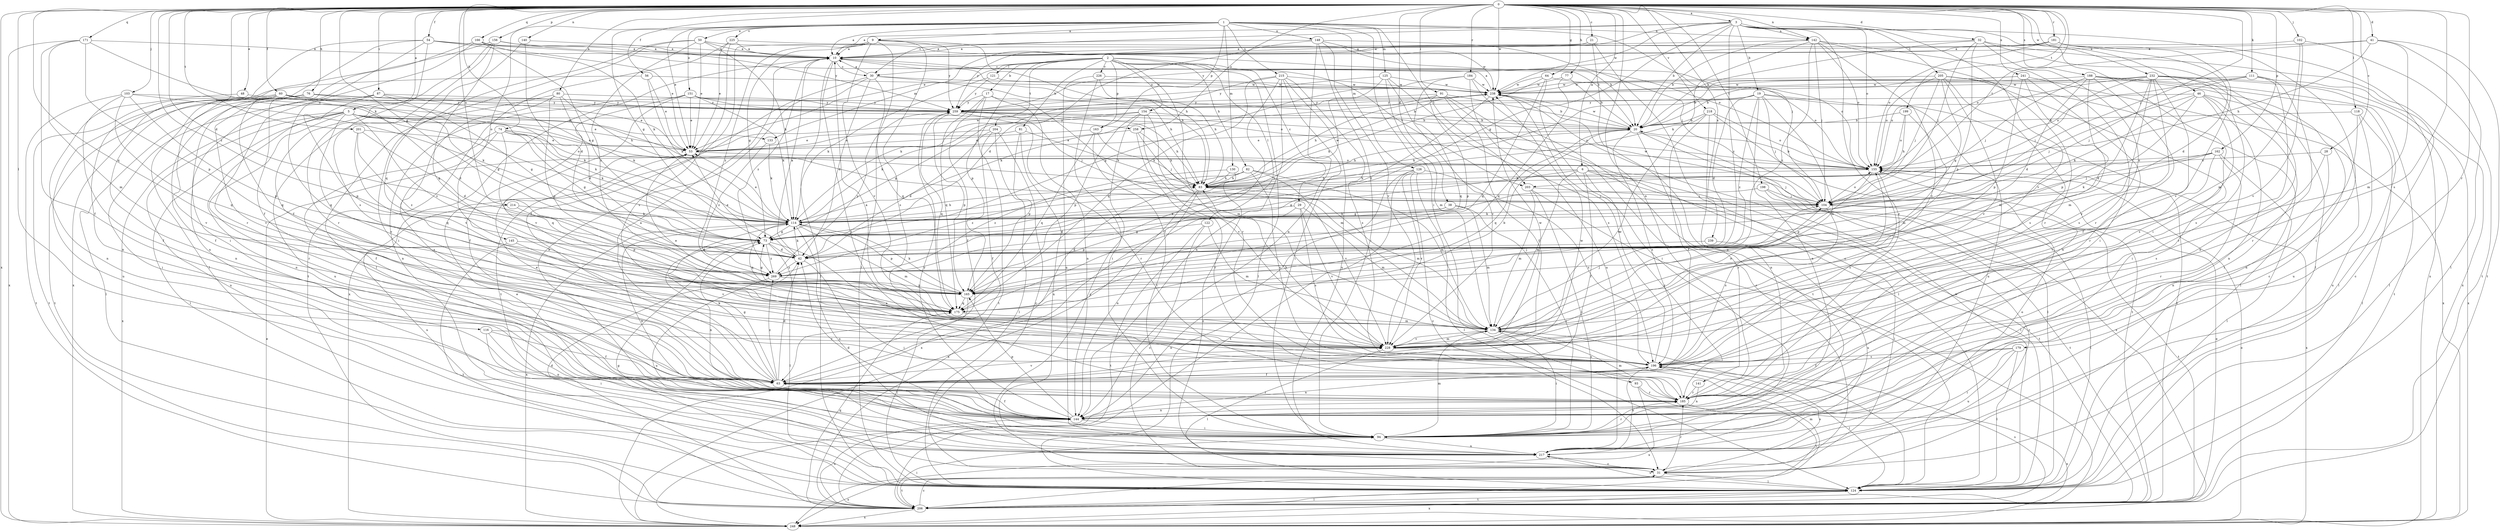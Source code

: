 strict digraph  {
0;
1;
2;
3;
5;
6;
9;
10;
17;
19;
20;
21;
28;
29;
30;
31;
32;
38;
41;
42;
46;
48;
50;
53;
54;
56;
60;
63;
64;
73;
74;
76;
77;
80;
81;
82;
83;
87;
91;
93;
94;
102;
103;
104;
111;
114;
116;
118;
121;
122;
124;
125;
126;
130;
133;
134;
140;
141;
142;
144;
145;
148;
151;
154;
155;
156;
162;
163;
165;
166;
171;
175;
179;
181;
184;
185;
188;
196;
198;
199;
201;
203;
204;
205;
206;
214;
215;
217;
218;
225;
226;
228;
232;
238;
239;
241;
248;
258;
259;
269;
0 -> 3  [label=a];
0 -> 5  [label=a];
0 -> 6  [label=a];
0 -> 21  [label=c];
0 -> 28  [label=c];
0 -> 32  [label=d];
0 -> 38  [label=d];
0 -> 41  [label=d];
0 -> 42  [label=d];
0 -> 46  [label=e];
0 -> 48  [label=e];
0 -> 54  [label=f];
0 -> 56  [label=f];
0 -> 60  [label=f];
0 -> 64  [label=g];
0 -> 73  [label=g];
0 -> 74  [label=h];
0 -> 76  [label=h];
0 -> 77  [label=h];
0 -> 80  [label=h];
0 -> 87  [label=i];
0 -> 91  [label=i];
0 -> 102  [label=j];
0 -> 103  [label=j];
0 -> 104  [label=j];
0 -> 111  [label=k];
0 -> 114  [label=k];
0 -> 116  [label=l];
0 -> 118  [label=l];
0 -> 140  [label=n];
0 -> 141  [label=n];
0 -> 142  [label=n];
0 -> 156  [label=p];
0 -> 162  [label=p];
0 -> 166  [label=q];
0 -> 171  [label=q];
0 -> 175  [label=q];
0 -> 179  [label=r];
0 -> 181  [label=r];
0 -> 184  [label=r];
0 -> 188  [label=s];
0 -> 196  [label=s];
0 -> 198  [label=t];
0 -> 199  [label=t];
0 -> 201  [label=t];
0 -> 203  [label=t];
0 -> 214  [label=u];
0 -> 218  [label=v];
0 -> 232  [label=w];
0 -> 238  [label=w];
0 -> 239  [label=x];
0 -> 241  [label=x];
0 -> 248  [label=x];
0 -> 258  [label=y];
0 -> 269  [label=z];
1 -> 9  [label=a];
1 -> 10  [label=a];
1 -> 50  [label=e];
1 -> 53  [label=e];
1 -> 73  [label=g];
1 -> 93  [label=i];
1 -> 104  [label=j];
1 -> 125  [label=m];
1 -> 126  [label=m];
1 -> 130  [label=m];
1 -> 142  [label=n];
1 -> 145  [label=o];
1 -> 148  [label=o];
1 -> 151  [label=o];
1 -> 163  [label=p];
1 -> 203  [label=t];
1 -> 215  [label=u];
1 -> 225  [label=v];
2 -> 17  [label=b];
2 -> 29  [label=c];
2 -> 30  [label=c];
2 -> 81  [label=h];
2 -> 82  [label=h];
2 -> 121  [label=l];
2 -> 122  [label=l];
2 -> 124  [label=l];
2 -> 133  [label=m];
2 -> 154  [label=o];
2 -> 163  [label=p];
2 -> 165  [label=p];
2 -> 185  [label=r];
2 -> 203  [label=t];
2 -> 204  [label=t];
2 -> 226  [label=v];
3 -> 10  [label=a];
3 -> 19  [label=b];
3 -> 20  [label=b];
3 -> 30  [label=c];
3 -> 53  [label=e];
3 -> 73  [label=g];
3 -> 94  [label=i];
3 -> 142  [label=n];
3 -> 155  [label=o];
3 -> 185  [label=r];
3 -> 205  [label=t];
3 -> 228  [label=v];
3 -> 238  [label=w];
3 -> 248  [label=x];
3 -> 269  [label=z];
5 -> 53  [label=e];
5 -> 104  [label=j];
5 -> 114  [label=k];
5 -> 124  [label=l];
5 -> 133  [label=m];
5 -> 144  [label=n];
5 -> 185  [label=r];
5 -> 217  [label=u];
5 -> 228  [label=v];
5 -> 248  [label=x];
5 -> 258  [label=y];
5 -> 269  [label=z];
6 -> 63  [label=f];
6 -> 73  [label=g];
6 -> 83  [label=h];
6 -> 104  [label=j];
6 -> 124  [label=l];
6 -> 134  [label=m];
6 -> 185  [label=r];
6 -> 206  [label=t];
9 -> 10  [label=a];
9 -> 63  [label=f];
9 -> 73  [label=g];
9 -> 83  [label=h];
9 -> 124  [label=l];
9 -> 196  [label=s];
9 -> 228  [label=v];
9 -> 259  [label=y];
9 -> 269  [label=z];
10 -> 30  [label=c];
10 -> 83  [label=h];
10 -> 124  [label=l];
10 -> 155  [label=o];
10 -> 185  [label=r];
10 -> 248  [label=x];
10 -> 269  [label=z];
17 -> 63  [label=f];
17 -> 134  [label=m];
17 -> 144  [label=n];
17 -> 175  [label=q];
17 -> 206  [label=t];
17 -> 259  [label=y];
19 -> 42  [label=d];
19 -> 104  [label=j];
19 -> 114  [label=k];
19 -> 134  [label=m];
19 -> 144  [label=n];
19 -> 206  [label=t];
19 -> 217  [label=u];
19 -> 259  [label=y];
19 -> 269  [label=z];
20 -> 53  [label=e];
20 -> 83  [label=h];
20 -> 124  [label=l];
20 -> 175  [label=q];
20 -> 185  [label=r];
20 -> 196  [label=s];
20 -> 238  [label=w];
20 -> 248  [label=x];
21 -> 10  [label=a];
21 -> 31  [label=c];
21 -> 217  [label=u];
21 -> 259  [label=y];
28 -> 144  [label=n];
28 -> 155  [label=o];
28 -> 196  [label=s];
29 -> 42  [label=d];
29 -> 114  [label=k];
29 -> 134  [label=m];
29 -> 196  [label=s];
29 -> 228  [label=v];
30 -> 10  [label=a];
30 -> 42  [label=d];
30 -> 83  [label=h];
30 -> 144  [label=n];
30 -> 175  [label=q];
30 -> 206  [label=t];
30 -> 238  [label=w];
31 -> 42  [label=d];
31 -> 124  [label=l];
31 -> 185  [label=r];
31 -> 196  [label=s];
31 -> 206  [label=t];
31 -> 248  [label=x];
32 -> 10  [label=a];
32 -> 20  [label=b];
32 -> 104  [label=j];
32 -> 124  [label=l];
32 -> 165  [label=p];
32 -> 185  [label=r];
32 -> 248  [label=x];
38 -> 94  [label=i];
38 -> 114  [label=k];
38 -> 134  [label=m];
38 -> 165  [label=p];
41 -> 10  [label=a];
41 -> 83  [label=h];
41 -> 124  [label=l];
41 -> 134  [label=m];
41 -> 155  [label=o];
41 -> 206  [label=t];
42 -> 10  [label=a];
42 -> 53  [label=e];
42 -> 94  [label=i];
42 -> 114  [label=k];
42 -> 269  [label=z];
46 -> 42  [label=d];
46 -> 94  [label=i];
46 -> 104  [label=j];
46 -> 114  [label=k];
46 -> 144  [label=n];
46 -> 196  [label=s];
46 -> 217  [label=u];
46 -> 259  [label=y];
48 -> 144  [label=n];
48 -> 259  [label=y];
50 -> 10  [label=a];
50 -> 20  [label=b];
50 -> 53  [label=e];
50 -> 94  [label=i];
50 -> 114  [label=k];
50 -> 124  [label=l];
50 -> 269  [label=z];
53 -> 155  [label=o];
53 -> 238  [label=w];
54 -> 10  [label=a];
54 -> 20  [label=b];
54 -> 53  [label=e];
54 -> 63  [label=f];
54 -> 94  [label=i];
54 -> 196  [label=s];
54 -> 248  [label=x];
56 -> 53  [label=e];
56 -> 114  [label=k];
56 -> 144  [label=n];
56 -> 238  [label=w];
60 -> 42  [label=d];
60 -> 73  [label=g];
60 -> 144  [label=n];
60 -> 175  [label=q];
60 -> 206  [label=t];
60 -> 217  [label=u];
60 -> 228  [label=v];
60 -> 259  [label=y];
63 -> 10  [label=a];
63 -> 42  [label=d];
63 -> 53  [label=e];
63 -> 73  [label=g];
63 -> 114  [label=k];
63 -> 185  [label=r];
63 -> 228  [label=v];
63 -> 238  [label=w];
63 -> 269  [label=z];
64 -> 94  [label=i];
64 -> 114  [label=k];
64 -> 155  [label=o];
64 -> 175  [label=q];
64 -> 238  [label=w];
73 -> 42  [label=d];
73 -> 124  [label=l];
73 -> 144  [label=n];
73 -> 196  [label=s];
73 -> 269  [label=z];
74 -> 53  [label=e];
74 -> 63  [label=f];
74 -> 73  [label=g];
74 -> 114  [label=k];
74 -> 155  [label=o];
74 -> 175  [label=q];
74 -> 196  [label=s];
76 -> 53  [label=e];
76 -> 63  [label=f];
76 -> 114  [label=k];
76 -> 124  [label=l];
76 -> 206  [label=t];
76 -> 228  [label=v];
76 -> 259  [label=y];
77 -> 20  [label=b];
77 -> 175  [label=q];
77 -> 238  [label=w];
80 -> 42  [label=d];
80 -> 83  [label=h];
80 -> 165  [label=p];
80 -> 217  [label=u];
80 -> 228  [label=v];
80 -> 259  [label=y];
81 -> 53  [label=e];
81 -> 83  [label=h];
81 -> 165  [label=p];
81 -> 217  [label=u];
82 -> 83  [label=h];
82 -> 134  [label=m];
82 -> 196  [label=s];
82 -> 228  [label=v];
82 -> 248  [label=x];
82 -> 269  [label=z];
83 -> 104  [label=j];
83 -> 134  [label=m];
83 -> 144  [label=n];
83 -> 238  [label=w];
83 -> 248  [label=x];
87 -> 73  [label=g];
87 -> 94  [label=i];
87 -> 114  [label=k];
87 -> 165  [label=p];
87 -> 175  [label=q];
87 -> 259  [label=y];
91 -> 20  [label=b];
91 -> 31  [label=c];
91 -> 63  [label=f];
91 -> 114  [label=k];
91 -> 124  [label=l];
91 -> 165  [label=p];
91 -> 259  [label=y];
93 -> 185  [label=r];
93 -> 206  [label=t];
93 -> 248  [label=x];
94 -> 42  [label=d];
94 -> 53  [label=e];
94 -> 134  [label=m];
94 -> 185  [label=r];
94 -> 217  [label=u];
102 -> 10  [label=a];
102 -> 134  [label=m];
102 -> 206  [label=t];
102 -> 228  [label=v];
103 -> 63  [label=f];
103 -> 114  [label=k];
103 -> 165  [label=p];
103 -> 175  [label=q];
103 -> 206  [label=t];
103 -> 259  [label=y];
104 -> 114  [label=k];
104 -> 124  [label=l];
104 -> 155  [label=o];
104 -> 196  [label=s];
104 -> 206  [label=t];
104 -> 238  [label=w];
111 -> 31  [label=c];
111 -> 104  [label=j];
111 -> 155  [label=o];
111 -> 185  [label=r];
111 -> 196  [label=s];
111 -> 238  [label=w];
114 -> 53  [label=e];
114 -> 73  [label=g];
114 -> 83  [label=h];
114 -> 134  [label=m];
114 -> 144  [label=n];
114 -> 165  [label=p];
114 -> 175  [label=q];
114 -> 217  [label=u];
114 -> 248  [label=x];
116 -> 63  [label=f];
116 -> 94  [label=i];
116 -> 144  [label=n];
116 -> 228  [label=v];
118 -> 20  [label=b];
118 -> 124  [label=l];
118 -> 144  [label=n];
118 -> 217  [label=u];
121 -> 114  [label=k];
121 -> 238  [label=w];
121 -> 259  [label=y];
122 -> 31  [label=c];
122 -> 73  [label=g];
122 -> 134  [label=m];
122 -> 206  [label=t];
124 -> 73  [label=g];
124 -> 206  [label=t];
124 -> 217  [label=u];
124 -> 238  [label=w];
124 -> 248  [label=x];
125 -> 134  [label=m];
125 -> 196  [label=s];
125 -> 228  [label=v];
125 -> 238  [label=w];
125 -> 259  [label=y];
125 -> 269  [label=z];
126 -> 31  [label=c];
126 -> 83  [label=h];
126 -> 124  [label=l];
126 -> 196  [label=s];
126 -> 206  [label=t];
126 -> 228  [label=v];
126 -> 248  [label=x];
130 -> 31  [label=c];
130 -> 83  [label=h];
130 -> 269  [label=z];
133 -> 114  [label=k];
133 -> 269  [label=z];
134 -> 53  [label=e];
134 -> 94  [label=i];
134 -> 104  [label=j];
134 -> 124  [label=l];
134 -> 228  [label=v];
140 -> 10  [label=a];
140 -> 42  [label=d];
140 -> 175  [label=q];
141 -> 144  [label=n];
141 -> 185  [label=r];
142 -> 10  [label=a];
142 -> 20  [label=b];
142 -> 94  [label=i];
142 -> 104  [label=j];
142 -> 114  [label=k];
142 -> 155  [label=o];
142 -> 185  [label=r];
142 -> 228  [label=v];
142 -> 269  [label=z];
144 -> 63  [label=f];
144 -> 94  [label=i];
144 -> 165  [label=p];
144 -> 259  [label=y];
145 -> 42  [label=d];
145 -> 206  [label=t];
145 -> 228  [label=v];
148 -> 10  [label=a];
148 -> 42  [label=d];
148 -> 94  [label=i];
148 -> 104  [label=j];
148 -> 144  [label=n];
148 -> 228  [label=v];
148 -> 238  [label=w];
151 -> 20  [label=b];
151 -> 53  [label=e];
151 -> 63  [label=f];
151 -> 114  [label=k];
151 -> 144  [label=n];
151 -> 155  [label=o];
151 -> 228  [label=v];
151 -> 259  [label=y];
154 -> 20  [label=b];
154 -> 31  [label=c];
154 -> 73  [label=g];
154 -> 114  [label=k];
154 -> 134  [label=m];
154 -> 165  [label=p];
154 -> 228  [label=v];
155 -> 20  [label=b];
155 -> 83  [label=h];
155 -> 165  [label=p];
155 -> 196  [label=s];
155 -> 248  [label=x];
156 -> 10  [label=a];
156 -> 63  [label=f];
156 -> 124  [label=l];
156 -> 175  [label=q];
156 -> 185  [label=r];
156 -> 259  [label=y];
162 -> 104  [label=j];
162 -> 114  [label=k];
162 -> 124  [label=l];
162 -> 155  [label=o];
162 -> 185  [label=r];
162 -> 228  [label=v];
163 -> 53  [label=e];
163 -> 83  [label=h];
163 -> 94  [label=i];
163 -> 175  [label=q];
165 -> 73  [label=g];
165 -> 104  [label=j];
165 -> 114  [label=k];
165 -> 124  [label=l];
165 -> 175  [label=q];
166 -> 10  [label=a];
166 -> 73  [label=g];
166 -> 114  [label=k];
166 -> 185  [label=r];
166 -> 217  [label=u];
171 -> 10  [label=a];
171 -> 63  [label=f];
171 -> 134  [label=m];
171 -> 155  [label=o];
171 -> 165  [label=p];
171 -> 248  [label=x];
175 -> 20  [label=b];
175 -> 134  [label=m];
179 -> 63  [label=f];
179 -> 94  [label=i];
179 -> 124  [label=l];
179 -> 196  [label=s];
179 -> 217  [label=u];
181 -> 10  [label=a];
181 -> 42  [label=d];
181 -> 94  [label=i];
181 -> 155  [label=o];
181 -> 228  [label=v];
181 -> 259  [label=y];
184 -> 73  [label=g];
184 -> 175  [label=q];
184 -> 206  [label=t];
184 -> 217  [label=u];
184 -> 238  [label=w];
185 -> 134  [label=m];
185 -> 144  [label=n];
185 -> 248  [label=x];
188 -> 31  [label=c];
188 -> 42  [label=d];
188 -> 104  [label=j];
188 -> 124  [label=l];
188 -> 134  [label=m];
188 -> 196  [label=s];
188 -> 206  [label=t];
188 -> 238  [label=w];
196 -> 63  [label=f];
196 -> 124  [label=l];
196 -> 144  [label=n];
196 -> 238  [label=w];
198 -> 31  [label=c];
198 -> 73  [label=g];
198 -> 104  [label=j];
198 -> 206  [label=t];
199 -> 20  [label=b];
199 -> 83  [label=h];
199 -> 134  [label=m];
199 -> 155  [label=o];
201 -> 42  [label=d];
201 -> 53  [label=e];
201 -> 175  [label=q];
201 -> 269  [label=z];
203 -> 94  [label=i];
203 -> 104  [label=j];
203 -> 124  [label=l];
203 -> 134  [label=m];
204 -> 31  [label=c];
204 -> 42  [label=d];
204 -> 53  [label=e];
204 -> 63  [label=f];
204 -> 124  [label=l];
205 -> 73  [label=g];
205 -> 94  [label=i];
205 -> 104  [label=j];
205 -> 124  [label=l];
205 -> 144  [label=n];
205 -> 155  [label=o];
205 -> 228  [label=v];
205 -> 238  [label=w];
206 -> 31  [label=c];
206 -> 94  [label=i];
206 -> 124  [label=l];
206 -> 134  [label=m];
206 -> 144  [label=n];
206 -> 155  [label=o];
206 -> 175  [label=q];
206 -> 196  [label=s];
206 -> 248  [label=x];
214 -> 114  [label=k];
214 -> 165  [label=p];
214 -> 217  [label=u];
215 -> 63  [label=f];
215 -> 94  [label=i];
215 -> 114  [label=k];
215 -> 144  [label=n];
215 -> 175  [label=q];
215 -> 196  [label=s];
215 -> 217  [label=u];
215 -> 238  [label=w];
217 -> 31  [label=c];
217 -> 155  [label=o];
217 -> 196  [label=s];
218 -> 20  [label=b];
218 -> 63  [label=f];
218 -> 144  [label=n];
218 -> 155  [label=o];
218 -> 206  [label=t];
218 -> 228  [label=v];
225 -> 10  [label=a];
225 -> 53  [label=e];
225 -> 155  [label=o];
225 -> 196  [label=s];
225 -> 206  [label=t];
226 -> 83  [label=h];
226 -> 94  [label=i];
226 -> 217  [label=u];
226 -> 238  [label=w];
228 -> 10  [label=a];
228 -> 83  [label=h];
228 -> 124  [label=l];
228 -> 134  [label=m];
228 -> 155  [label=o];
228 -> 196  [label=s];
228 -> 238  [label=w];
232 -> 20  [label=b];
232 -> 63  [label=f];
232 -> 104  [label=j];
232 -> 124  [label=l];
232 -> 134  [label=m];
232 -> 144  [label=n];
232 -> 155  [label=o];
232 -> 165  [label=p];
232 -> 185  [label=r];
232 -> 228  [label=v];
232 -> 238  [label=w];
232 -> 248  [label=x];
238 -> 10  [label=a];
238 -> 42  [label=d];
238 -> 83  [label=h];
238 -> 259  [label=y];
239 -> 42  [label=d];
239 -> 217  [label=u];
241 -> 20  [label=b];
241 -> 165  [label=p];
241 -> 185  [label=r];
241 -> 196  [label=s];
241 -> 238  [label=w];
241 -> 248  [label=x];
248 -> 53  [label=e];
248 -> 155  [label=o];
258 -> 53  [label=e];
258 -> 83  [label=h];
258 -> 104  [label=j];
258 -> 185  [label=r];
259 -> 20  [label=b];
259 -> 83  [label=h];
259 -> 104  [label=j];
259 -> 155  [label=o];
259 -> 165  [label=p];
259 -> 175  [label=q];
259 -> 185  [label=r];
269 -> 165  [label=p];
269 -> 217  [label=u];
269 -> 259  [label=y];
}
